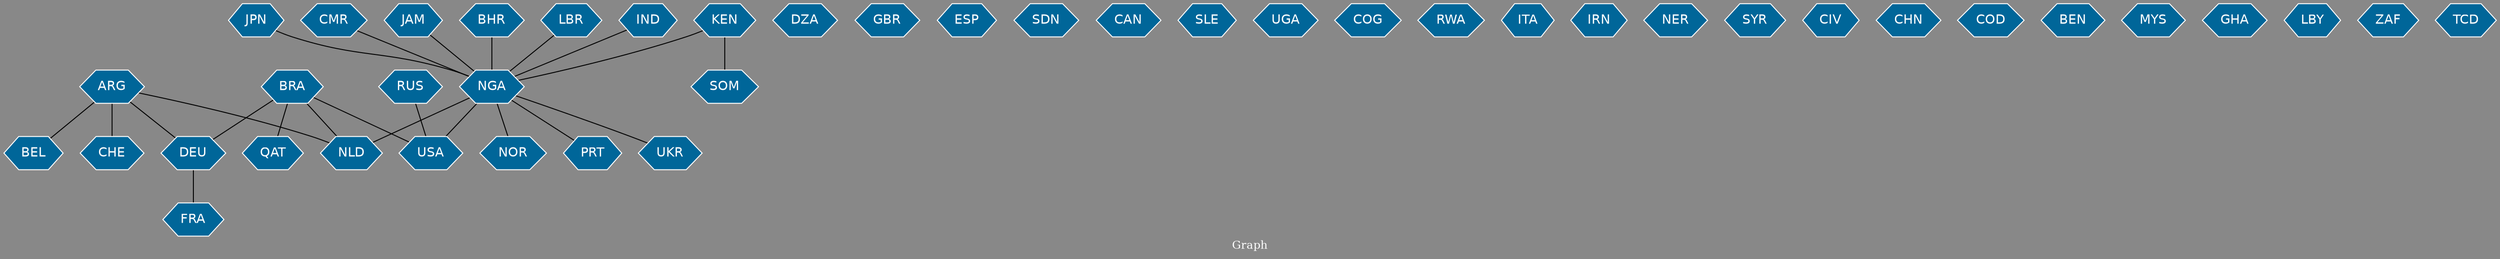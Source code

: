 // Countries together in item graph
graph {
	graph [bgcolor="#888888" fontcolor=white fontsize=12 label="Graph" outputorder=edgesfirst overlap=prism]
	node [color=white fillcolor="#006699" fontcolor=white fontname=Helvetica shape=hexagon style=filled]
	edge [arrowhead=open color=black fontcolor=white fontname=Courier fontsize=12]
		NGA [label=NGA]
		DZA [label=DZA]
		KEN [label=KEN]
		BHR [label=BHR]
		NLD [label=NLD]
		ARG [label=ARG]
		GBR [label=GBR]
		BRA [label=BRA]
		DEU [label=DEU]
		SOM [label=SOM]
		CHE [label=CHE]
		ESP [label=ESP]
		LBR [label=LBR]
		USA [label=USA]
		SDN [label=SDN]
		CAN [label=CAN]
		SLE [label=SLE]
		UGA [label=UGA]
		COG [label=COG]
		RWA [label=RWA]
		RUS [label=RUS]
		NOR [label=NOR]
		ITA [label=ITA]
		IND [label=IND]
		JPN [label=JPN]
		IRN [label=IRN]
		CMR [label=CMR]
		PRT [label=PRT]
		NER [label=NER]
		SYR [label=SYR]
		CIV [label=CIV]
		QAT [label=QAT]
		CHN [label=CHN]
		COD [label=COD]
		BEN [label=BEN]
		MYS [label=MYS]
		JAM [label=JAM]
		GHA [label=GHA]
		FRA [label=FRA]
		BEL [label=BEL]
		LBY [label=LBY]
		ZAF [label=ZAF]
		TCD [label=TCD]
		UKR [label=UKR]
			ARG -- CHE [weight=3]
			DEU -- FRA [weight=1]
			NGA -- USA [weight=4]
			IND -- NGA [weight=2]
			NGA -- UKR [weight=1]
			KEN -- NGA [weight=1]
			BHR -- NGA [weight=1]
			ARG -- BEL [weight=1]
			BRA -- QAT [weight=1]
			NGA -- PRT [weight=1]
			JAM -- NGA [weight=1]
			JPN -- NGA [weight=1]
			NGA -- NLD [weight=1]
			BRA -- USA [weight=1]
			NGA -- NOR [weight=1]
			RUS -- USA [weight=2]
			ARG -- DEU [weight=1]
			BRA -- NLD [weight=2]
			KEN -- SOM [weight=1]
			ARG -- NLD [weight=1]
			CMR -- NGA [weight=2]
			BRA -- DEU [weight=2]
			LBR -- NGA [weight=1]
}